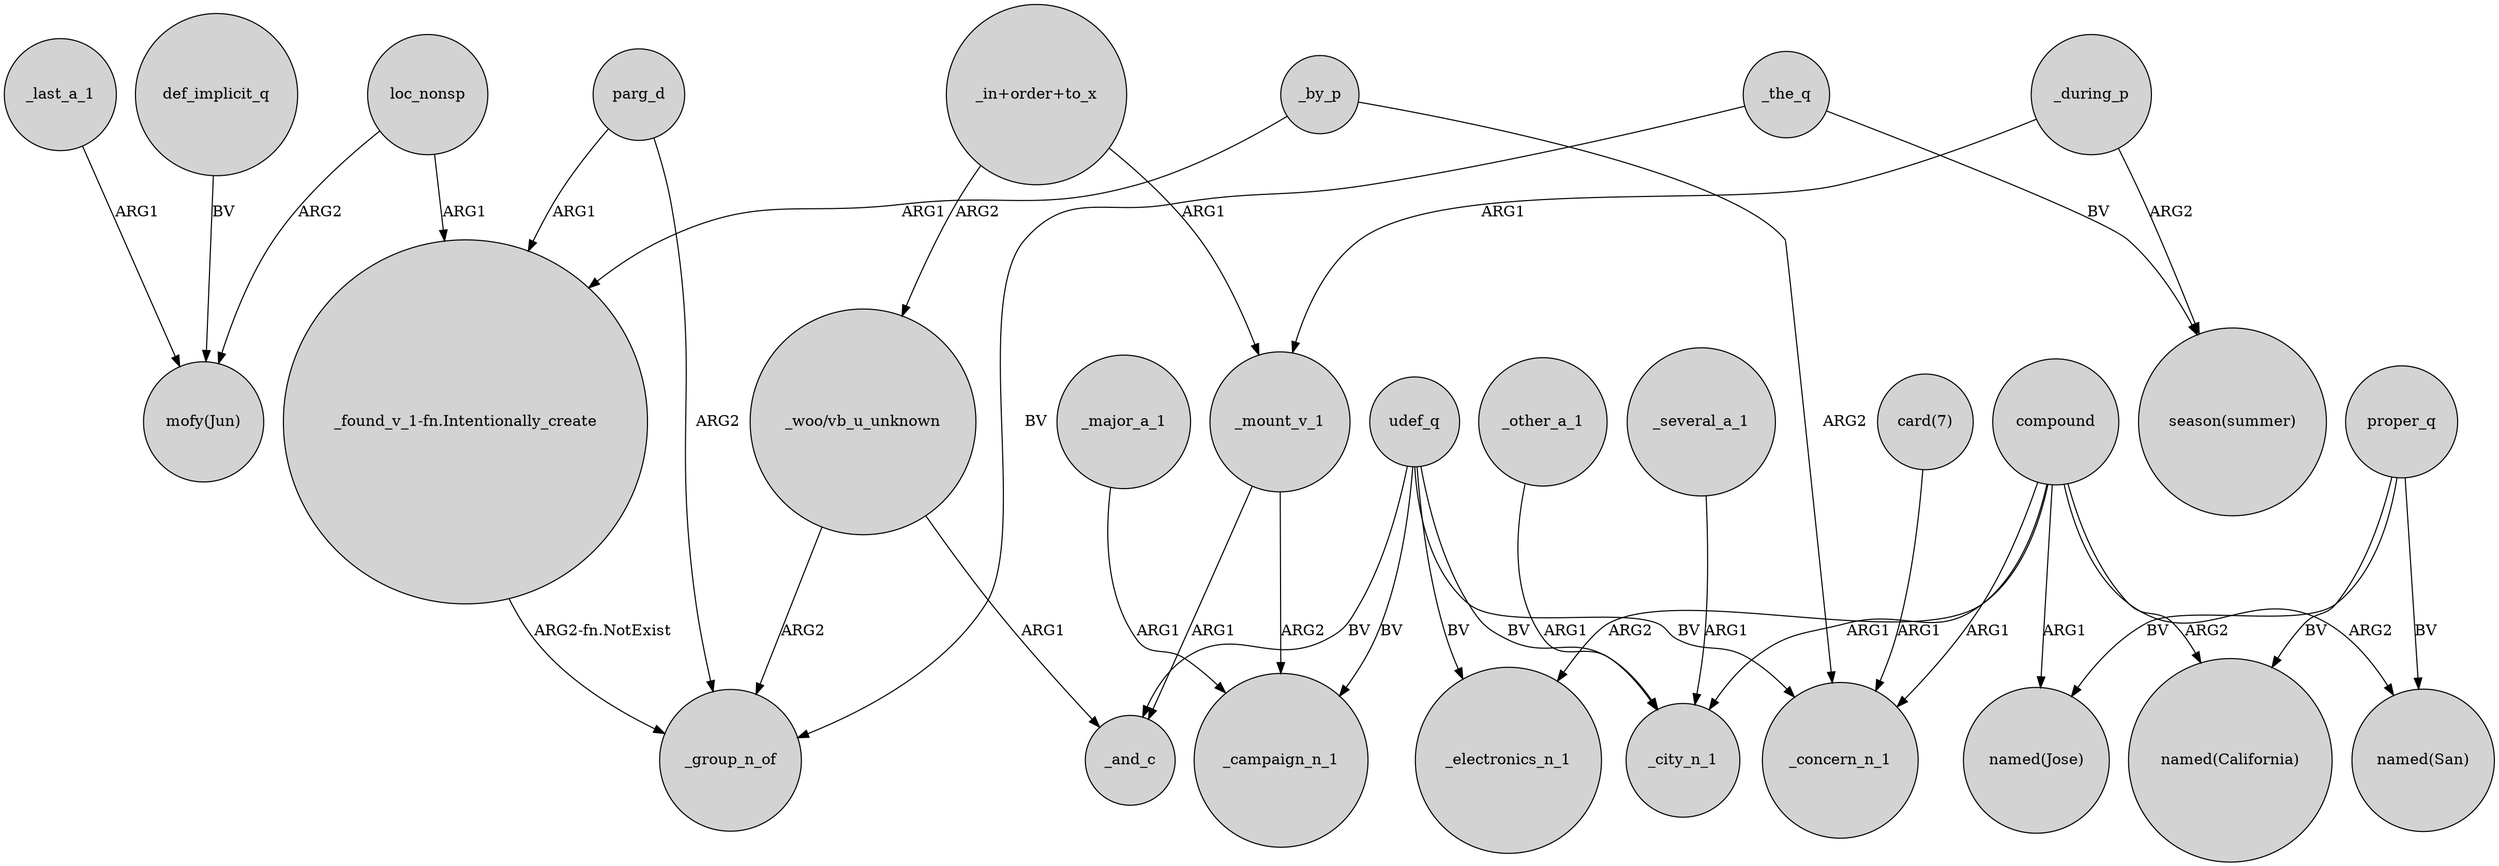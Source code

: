 digraph {
	node [shape=circle style=filled]
	_last_a_1 -> "mofy(Jun)" [label=ARG1]
	parg_d -> "_found_v_1-fn.Intentionally_create" [label=ARG1]
	_major_a_1 -> _campaign_n_1 [label=ARG1]
	compound -> "named(San)" [label=ARG2]
	_other_a_1 -> _city_n_1 [label=ARG1]
	proper_q -> "named(Jose)" [label=BV]
	proper_q -> "named(California)" [label=BV]
	"_in+order+to_x" -> "_woo/vb_u_unknown" [label=ARG2]
	parg_d -> _group_n_of [label=ARG2]
	udef_q -> _campaign_n_1 [label=BV]
	compound -> _city_n_1 [label=ARG1]
	_by_p -> _concern_n_1 [label=ARG2]
	compound -> "named(Jose)" [label=ARG1]
	_the_q -> _group_n_of [label=BV]
	_during_p -> "season(summer)" [label=ARG2]
	udef_q -> _city_n_1 [label=BV]
	"_woo/vb_u_unknown" -> _and_c [label=ARG1]
	"card(7)" -> _concern_n_1 [label=ARG1]
	"_woo/vb_u_unknown" -> _group_n_of [label=ARG2]
	_by_p -> "_found_v_1-fn.Intentionally_create" [label=ARG1]
	def_implicit_q -> "mofy(Jun)" [label=BV]
	udef_q -> _electronics_n_1 [label=BV]
	loc_nonsp -> "_found_v_1-fn.Intentionally_create" [label=ARG1]
	_during_p -> _mount_v_1 [label=ARG1]
	compound -> _electronics_n_1 [label=ARG2]
	_several_a_1 -> _city_n_1 [label=ARG1]
	loc_nonsp -> "mofy(Jun)" [label=ARG2]
	udef_q -> _concern_n_1 [label=BV]
	"_in+order+to_x" -> _mount_v_1 [label=ARG1]
	_mount_v_1 -> _and_c [label=ARG1]
	"_found_v_1-fn.Intentionally_create" -> _group_n_of [label="ARG2-fn.NotExist"]
	compound -> "named(California)" [label=ARG2]
	_mount_v_1 -> _campaign_n_1 [label=ARG2]
	proper_q -> "named(San)" [label=BV]
	_the_q -> "season(summer)" [label=BV]
	udef_q -> _and_c [label=BV]
	compound -> _concern_n_1 [label=ARG1]
}
